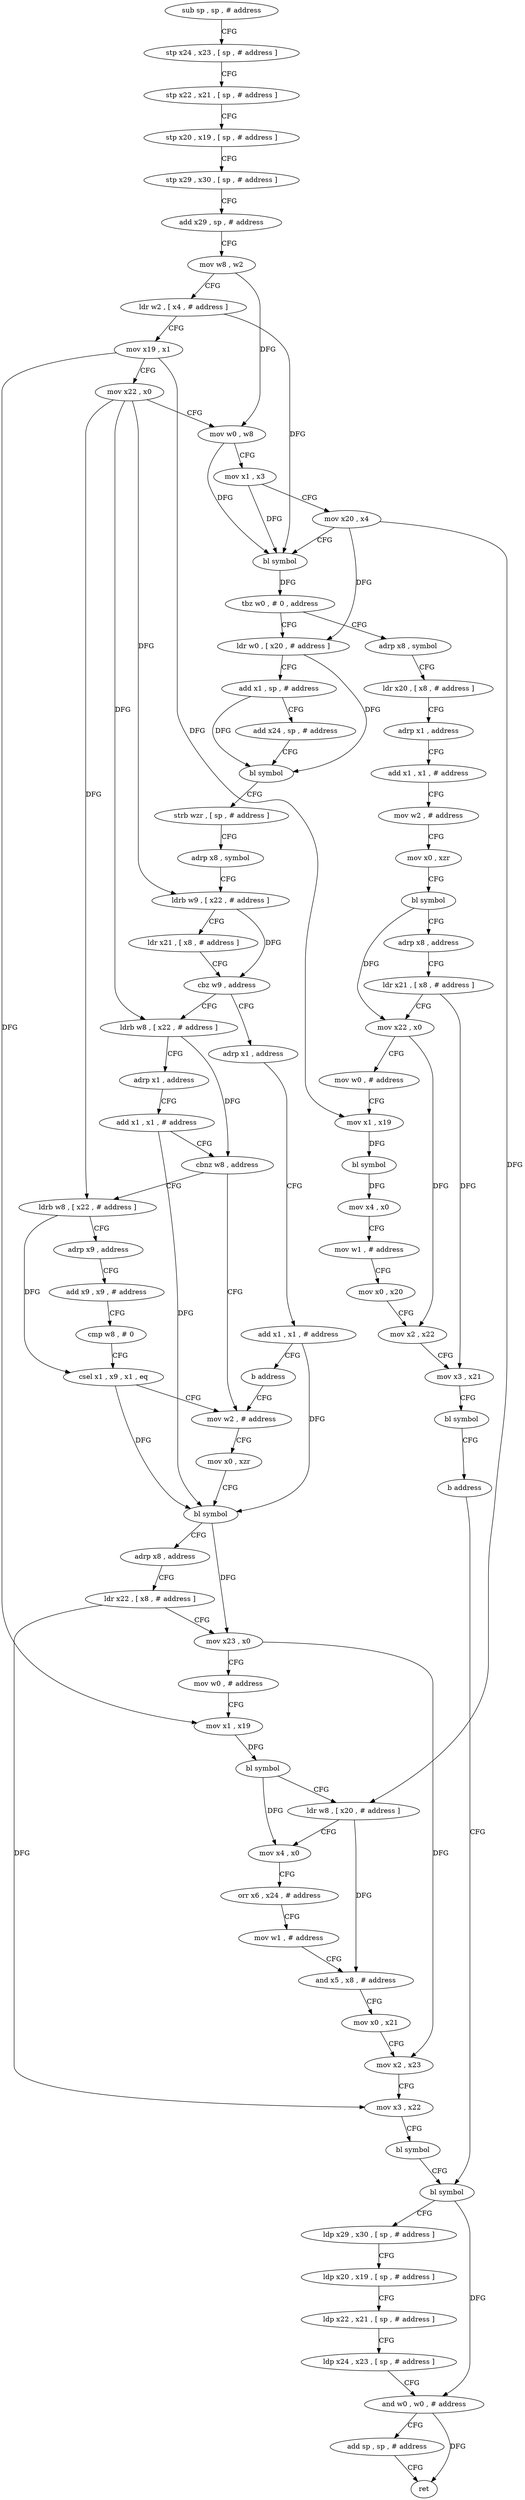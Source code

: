 digraph "func" {
"4221944" [label = "sub sp , sp , # address" ]
"4221948" [label = "stp x24 , x23 , [ sp , # address ]" ]
"4221952" [label = "stp x22 , x21 , [ sp , # address ]" ]
"4221956" [label = "stp x20 , x19 , [ sp , # address ]" ]
"4221960" [label = "stp x29 , x30 , [ sp , # address ]" ]
"4221964" [label = "add x29 , sp , # address" ]
"4221968" [label = "mov w8 , w2" ]
"4221972" [label = "ldr w2 , [ x4 , # address ]" ]
"4221976" [label = "mov x19 , x1" ]
"4221980" [label = "mov x22 , x0" ]
"4221984" [label = "mov w0 , w8" ]
"4221988" [label = "mov x1 , x3" ]
"4221992" [label = "mov x20 , x4" ]
"4221996" [label = "bl symbol" ]
"4222000" [label = "tbz w0 , # 0 , address" ]
"4222084" [label = "ldr w0 , [ x20 , # address ]" ]
"4222004" [label = "adrp x8 , symbol" ]
"4222088" [label = "add x1 , sp , # address" ]
"4222092" [label = "add x24 , sp , # address" ]
"4222096" [label = "bl symbol" ]
"4222100" [label = "strb wzr , [ sp , # address ]" ]
"4222104" [label = "adrp x8 , symbol" ]
"4222108" [label = "ldrb w9 , [ x22 , # address ]" ]
"4222112" [label = "ldr x21 , [ x8 , # address ]" ]
"4222116" [label = "cbz w9 , address" ]
"4222132" [label = "ldrb w8 , [ x22 , # address ]" ]
"4222120" [label = "adrp x1 , address" ]
"4222008" [label = "ldr x20 , [ x8 , # address ]" ]
"4222012" [label = "adrp x1 , address" ]
"4222016" [label = "add x1 , x1 , # address" ]
"4222020" [label = "mov w2 , # address" ]
"4222024" [label = "mov x0 , xzr" ]
"4222028" [label = "bl symbol" ]
"4222032" [label = "adrp x8 , address" ]
"4222036" [label = "ldr x21 , [ x8 , # address ]" ]
"4222040" [label = "mov x22 , x0" ]
"4222044" [label = "mov w0 , # address" ]
"4222048" [label = "mov x1 , x19" ]
"4222052" [label = "bl symbol" ]
"4222056" [label = "mov x4 , x0" ]
"4222060" [label = "mov w1 , # address" ]
"4222064" [label = "mov x0 , x20" ]
"4222068" [label = "mov x2 , x22" ]
"4222072" [label = "mov x3 , x21" ]
"4222076" [label = "bl symbol" ]
"4222080" [label = "b address" ]
"4222240" [label = "bl symbol" ]
"4222136" [label = "adrp x1 , address" ]
"4222140" [label = "add x1 , x1 , # address" ]
"4222144" [label = "cbnz w8 , address" ]
"4222168" [label = "mov w2 , # address" ]
"4222148" [label = "ldrb w8 , [ x22 , # address ]" ]
"4222124" [label = "add x1 , x1 , # address" ]
"4222128" [label = "b address" ]
"4222244" [label = "ldp x29 , x30 , [ sp , # address ]" ]
"4222248" [label = "ldp x20 , x19 , [ sp , # address ]" ]
"4222252" [label = "ldp x22 , x21 , [ sp , # address ]" ]
"4222256" [label = "ldp x24 , x23 , [ sp , # address ]" ]
"4222260" [label = "and w0 , w0 , # address" ]
"4222264" [label = "add sp , sp , # address" ]
"4222268" [label = "ret" ]
"4222172" [label = "mov x0 , xzr" ]
"4222176" [label = "bl symbol" ]
"4222180" [label = "adrp x8 , address" ]
"4222184" [label = "ldr x22 , [ x8 , # address ]" ]
"4222188" [label = "mov x23 , x0" ]
"4222192" [label = "mov w0 , # address" ]
"4222196" [label = "mov x1 , x19" ]
"4222200" [label = "bl symbol" ]
"4222204" [label = "ldr w8 , [ x20 , # address ]" ]
"4222208" [label = "mov x4 , x0" ]
"4222212" [label = "orr x6 , x24 , # address" ]
"4222216" [label = "mov w1 , # address" ]
"4222220" [label = "and x5 , x8 , # address" ]
"4222224" [label = "mov x0 , x21" ]
"4222228" [label = "mov x2 , x23" ]
"4222232" [label = "mov x3 , x22" ]
"4222236" [label = "bl symbol" ]
"4222152" [label = "adrp x9 , address" ]
"4222156" [label = "add x9 , x9 , # address" ]
"4222160" [label = "cmp w8 , # 0" ]
"4222164" [label = "csel x1 , x9 , x1 , eq" ]
"4221944" -> "4221948" [ label = "CFG" ]
"4221948" -> "4221952" [ label = "CFG" ]
"4221952" -> "4221956" [ label = "CFG" ]
"4221956" -> "4221960" [ label = "CFG" ]
"4221960" -> "4221964" [ label = "CFG" ]
"4221964" -> "4221968" [ label = "CFG" ]
"4221968" -> "4221972" [ label = "CFG" ]
"4221968" -> "4221984" [ label = "DFG" ]
"4221972" -> "4221976" [ label = "CFG" ]
"4221972" -> "4221996" [ label = "DFG" ]
"4221976" -> "4221980" [ label = "CFG" ]
"4221976" -> "4222048" [ label = "DFG" ]
"4221976" -> "4222196" [ label = "DFG" ]
"4221980" -> "4221984" [ label = "CFG" ]
"4221980" -> "4222108" [ label = "DFG" ]
"4221980" -> "4222132" [ label = "DFG" ]
"4221980" -> "4222148" [ label = "DFG" ]
"4221984" -> "4221988" [ label = "CFG" ]
"4221984" -> "4221996" [ label = "DFG" ]
"4221988" -> "4221992" [ label = "CFG" ]
"4221988" -> "4221996" [ label = "DFG" ]
"4221992" -> "4221996" [ label = "CFG" ]
"4221992" -> "4222084" [ label = "DFG" ]
"4221992" -> "4222204" [ label = "DFG" ]
"4221996" -> "4222000" [ label = "DFG" ]
"4222000" -> "4222084" [ label = "CFG" ]
"4222000" -> "4222004" [ label = "CFG" ]
"4222084" -> "4222088" [ label = "CFG" ]
"4222084" -> "4222096" [ label = "DFG" ]
"4222004" -> "4222008" [ label = "CFG" ]
"4222088" -> "4222092" [ label = "CFG" ]
"4222088" -> "4222096" [ label = "DFG" ]
"4222092" -> "4222096" [ label = "CFG" ]
"4222096" -> "4222100" [ label = "CFG" ]
"4222100" -> "4222104" [ label = "CFG" ]
"4222104" -> "4222108" [ label = "CFG" ]
"4222108" -> "4222112" [ label = "CFG" ]
"4222108" -> "4222116" [ label = "DFG" ]
"4222112" -> "4222116" [ label = "CFG" ]
"4222116" -> "4222132" [ label = "CFG" ]
"4222116" -> "4222120" [ label = "CFG" ]
"4222132" -> "4222136" [ label = "CFG" ]
"4222132" -> "4222144" [ label = "DFG" ]
"4222120" -> "4222124" [ label = "CFG" ]
"4222008" -> "4222012" [ label = "CFG" ]
"4222012" -> "4222016" [ label = "CFG" ]
"4222016" -> "4222020" [ label = "CFG" ]
"4222020" -> "4222024" [ label = "CFG" ]
"4222024" -> "4222028" [ label = "CFG" ]
"4222028" -> "4222032" [ label = "CFG" ]
"4222028" -> "4222040" [ label = "DFG" ]
"4222032" -> "4222036" [ label = "CFG" ]
"4222036" -> "4222040" [ label = "CFG" ]
"4222036" -> "4222072" [ label = "DFG" ]
"4222040" -> "4222044" [ label = "CFG" ]
"4222040" -> "4222068" [ label = "DFG" ]
"4222044" -> "4222048" [ label = "CFG" ]
"4222048" -> "4222052" [ label = "DFG" ]
"4222052" -> "4222056" [ label = "DFG" ]
"4222056" -> "4222060" [ label = "CFG" ]
"4222060" -> "4222064" [ label = "CFG" ]
"4222064" -> "4222068" [ label = "CFG" ]
"4222068" -> "4222072" [ label = "CFG" ]
"4222072" -> "4222076" [ label = "CFG" ]
"4222076" -> "4222080" [ label = "CFG" ]
"4222080" -> "4222240" [ label = "CFG" ]
"4222240" -> "4222244" [ label = "CFG" ]
"4222240" -> "4222260" [ label = "DFG" ]
"4222136" -> "4222140" [ label = "CFG" ]
"4222140" -> "4222144" [ label = "CFG" ]
"4222140" -> "4222176" [ label = "DFG" ]
"4222144" -> "4222168" [ label = "CFG" ]
"4222144" -> "4222148" [ label = "CFG" ]
"4222168" -> "4222172" [ label = "CFG" ]
"4222148" -> "4222152" [ label = "CFG" ]
"4222148" -> "4222164" [ label = "DFG" ]
"4222124" -> "4222128" [ label = "CFG" ]
"4222124" -> "4222176" [ label = "DFG" ]
"4222128" -> "4222168" [ label = "CFG" ]
"4222244" -> "4222248" [ label = "CFG" ]
"4222248" -> "4222252" [ label = "CFG" ]
"4222252" -> "4222256" [ label = "CFG" ]
"4222256" -> "4222260" [ label = "CFG" ]
"4222260" -> "4222264" [ label = "CFG" ]
"4222260" -> "4222268" [ label = "DFG" ]
"4222264" -> "4222268" [ label = "CFG" ]
"4222172" -> "4222176" [ label = "CFG" ]
"4222176" -> "4222180" [ label = "CFG" ]
"4222176" -> "4222188" [ label = "DFG" ]
"4222180" -> "4222184" [ label = "CFG" ]
"4222184" -> "4222188" [ label = "CFG" ]
"4222184" -> "4222232" [ label = "DFG" ]
"4222188" -> "4222192" [ label = "CFG" ]
"4222188" -> "4222228" [ label = "DFG" ]
"4222192" -> "4222196" [ label = "CFG" ]
"4222196" -> "4222200" [ label = "DFG" ]
"4222200" -> "4222204" [ label = "CFG" ]
"4222200" -> "4222208" [ label = "DFG" ]
"4222204" -> "4222208" [ label = "CFG" ]
"4222204" -> "4222220" [ label = "DFG" ]
"4222208" -> "4222212" [ label = "CFG" ]
"4222212" -> "4222216" [ label = "CFG" ]
"4222216" -> "4222220" [ label = "CFG" ]
"4222220" -> "4222224" [ label = "CFG" ]
"4222224" -> "4222228" [ label = "CFG" ]
"4222228" -> "4222232" [ label = "CFG" ]
"4222232" -> "4222236" [ label = "CFG" ]
"4222236" -> "4222240" [ label = "CFG" ]
"4222152" -> "4222156" [ label = "CFG" ]
"4222156" -> "4222160" [ label = "CFG" ]
"4222160" -> "4222164" [ label = "CFG" ]
"4222164" -> "4222168" [ label = "CFG" ]
"4222164" -> "4222176" [ label = "DFG" ]
}
